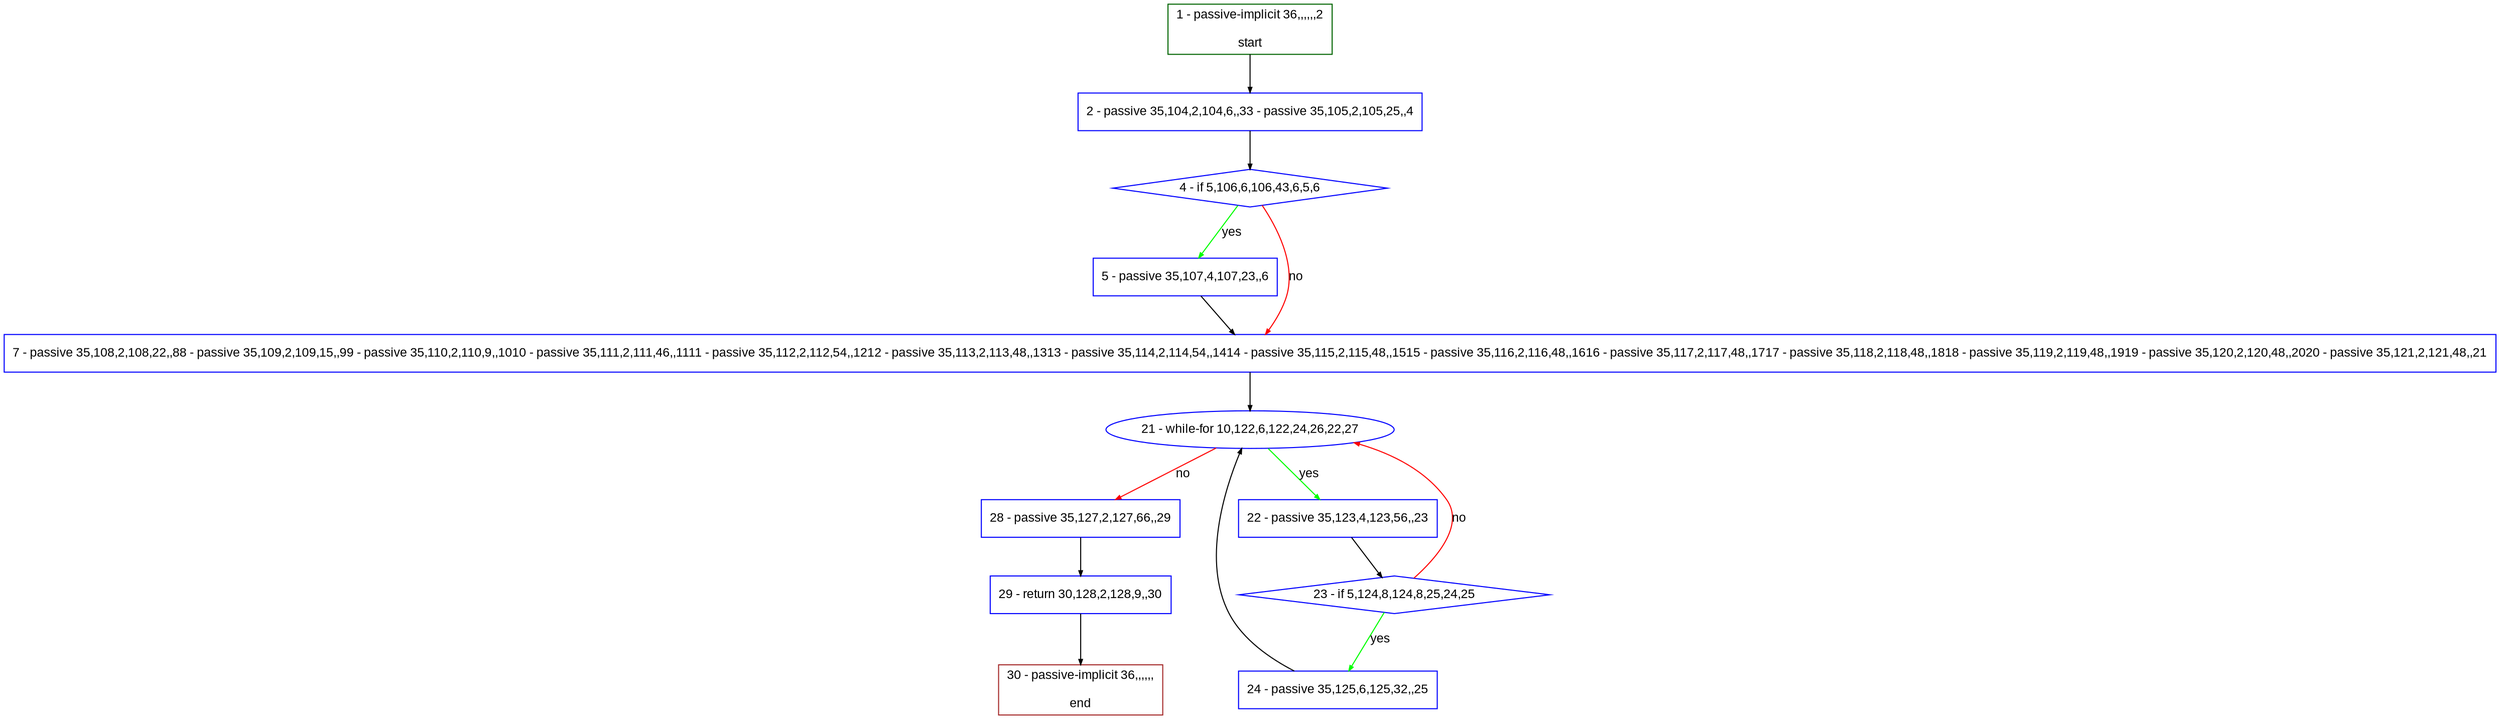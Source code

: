 digraph "" {
  graph [pack="true", label="", fontsize="12", packmode="clust", fontname="Arial", fillcolor="#FFFFCC", bgcolor="white", style="rounded,filled", compound="true"];
  node [node_initialized="no", label="", color="grey", fontsize="12", fillcolor="white", fontname="Arial", style="filled", shape="rectangle", compound="true", fixedsize="false"];
  edge [fontcolor="black", arrowhead="normal", arrowtail="none", arrowsize="0.5", ltail="", label="", color="black", fontsize="12", lhead="", fontname="Arial", dir="forward", compound="true"];
  __N1 [label="2 - passive 35,104,2,104,6,,33 - passive 35,105,2,105,25,,4", color="#0000ff", fillcolor="#ffffff", style="filled", shape="box"];
  __N2 [label="1 - passive-implicit 36,,,,,,2\n\nstart", color="#006400", fillcolor="#ffffff", style="filled", shape="box"];
  __N3 [label="4 - if 5,106,6,106,43,6,5,6", color="#0000ff", fillcolor="#ffffff", style="filled", shape="diamond"];
  __N4 [label="5 - passive 35,107,4,107,23,,6", color="#0000ff", fillcolor="#ffffff", style="filled", shape="box"];
  __N5 [label="7 - passive 35,108,2,108,22,,88 - passive 35,109,2,109,15,,99 - passive 35,110,2,110,9,,1010 - passive 35,111,2,111,46,,1111 - passive 35,112,2,112,54,,1212 - passive 35,113,2,113,48,,1313 - passive 35,114,2,114,54,,1414 - passive 35,115,2,115,48,,1515 - passive 35,116,2,116,48,,1616 - passive 35,117,2,117,48,,1717 - passive 35,118,2,118,48,,1818 - passive 35,119,2,119,48,,1919 - passive 35,120,2,120,48,,2020 - passive 35,121,2,121,48,,21", color="#0000ff", fillcolor="#ffffff", style="filled", shape="box"];
  __N6 [label="21 - while-for 10,122,6,122,24,26,22,27", color="#0000ff", fillcolor="#ffffff", style="filled", shape="oval"];
  __N7 [label="22 - passive 35,123,4,123,56,,23", color="#0000ff", fillcolor="#ffffff", style="filled", shape="box"];
  __N8 [label="28 - passive 35,127,2,127,66,,29", color="#0000ff", fillcolor="#ffffff", style="filled", shape="box"];
  __N9 [label="23 - if 5,124,8,124,8,25,24,25", color="#0000ff", fillcolor="#ffffff", style="filled", shape="diamond"];
  __N10 [label="24 - passive 35,125,6,125,32,,25", color="#0000ff", fillcolor="#ffffff", style="filled", shape="box"];
  __N11 [label="29 - return 30,128,2,128,9,,30", color="#0000ff", fillcolor="#ffffff", style="filled", shape="box"];
  __N12 [label="30 - passive-implicit 36,,,,,,\n\nend", color="#a52a2a", fillcolor="#ffffff", style="filled", shape="box"];
  __N2 -> __N1 [arrowhead="normal", arrowtail="none", color="#000000", label="", dir="forward"];
  __N1 -> __N3 [arrowhead="normal", arrowtail="none", color="#000000", label="", dir="forward"];
  __N3 -> __N4 [arrowhead="normal", arrowtail="none", color="#00ff00", label="yes", dir="forward"];
  __N3 -> __N5 [arrowhead="normal", arrowtail="none", color="#ff0000", label="no", dir="forward"];
  __N4 -> __N5 [arrowhead="normal", arrowtail="none", color="#000000", label="", dir="forward"];
  __N5 -> __N6 [arrowhead="normal", arrowtail="none", color="#000000", label="", dir="forward"];
  __N6 -> __N7 [arrowhead="normal", arrowtail="none", color="#00ff00", label="yes", dir="forward"];
  __N6 -> __N8 [arrowhead="normal", arrowtail="none", color="#ff0000", label="no", dir="forward"];
  __N7 -> __N9 [arrowhead="normal", arrowtail="none", color="#000000", label="", dir="forward"];
  __N9 -> __N6 [arrowhead="normal", arrowtail="none", color="#ff0000", label="no", dir="forward"];
  __N9 -> __N10 [arrowhead="normal", arrowtail="none", color="#00ff00", label="yes", dir="forward"];
  __N10 -> __N6 [arrowhead="normal", arrowtail="none", color="#000000", label="", dir="forward"];
  __N8 -> __N11 [arrowhead="normal", arrowtail="none", color="#000000", label="", dir="forward"];
  __N11 -> __N12 [arrowhead="normal", arrowtail="none", color="#000000", label="", dir="forward"];
}
